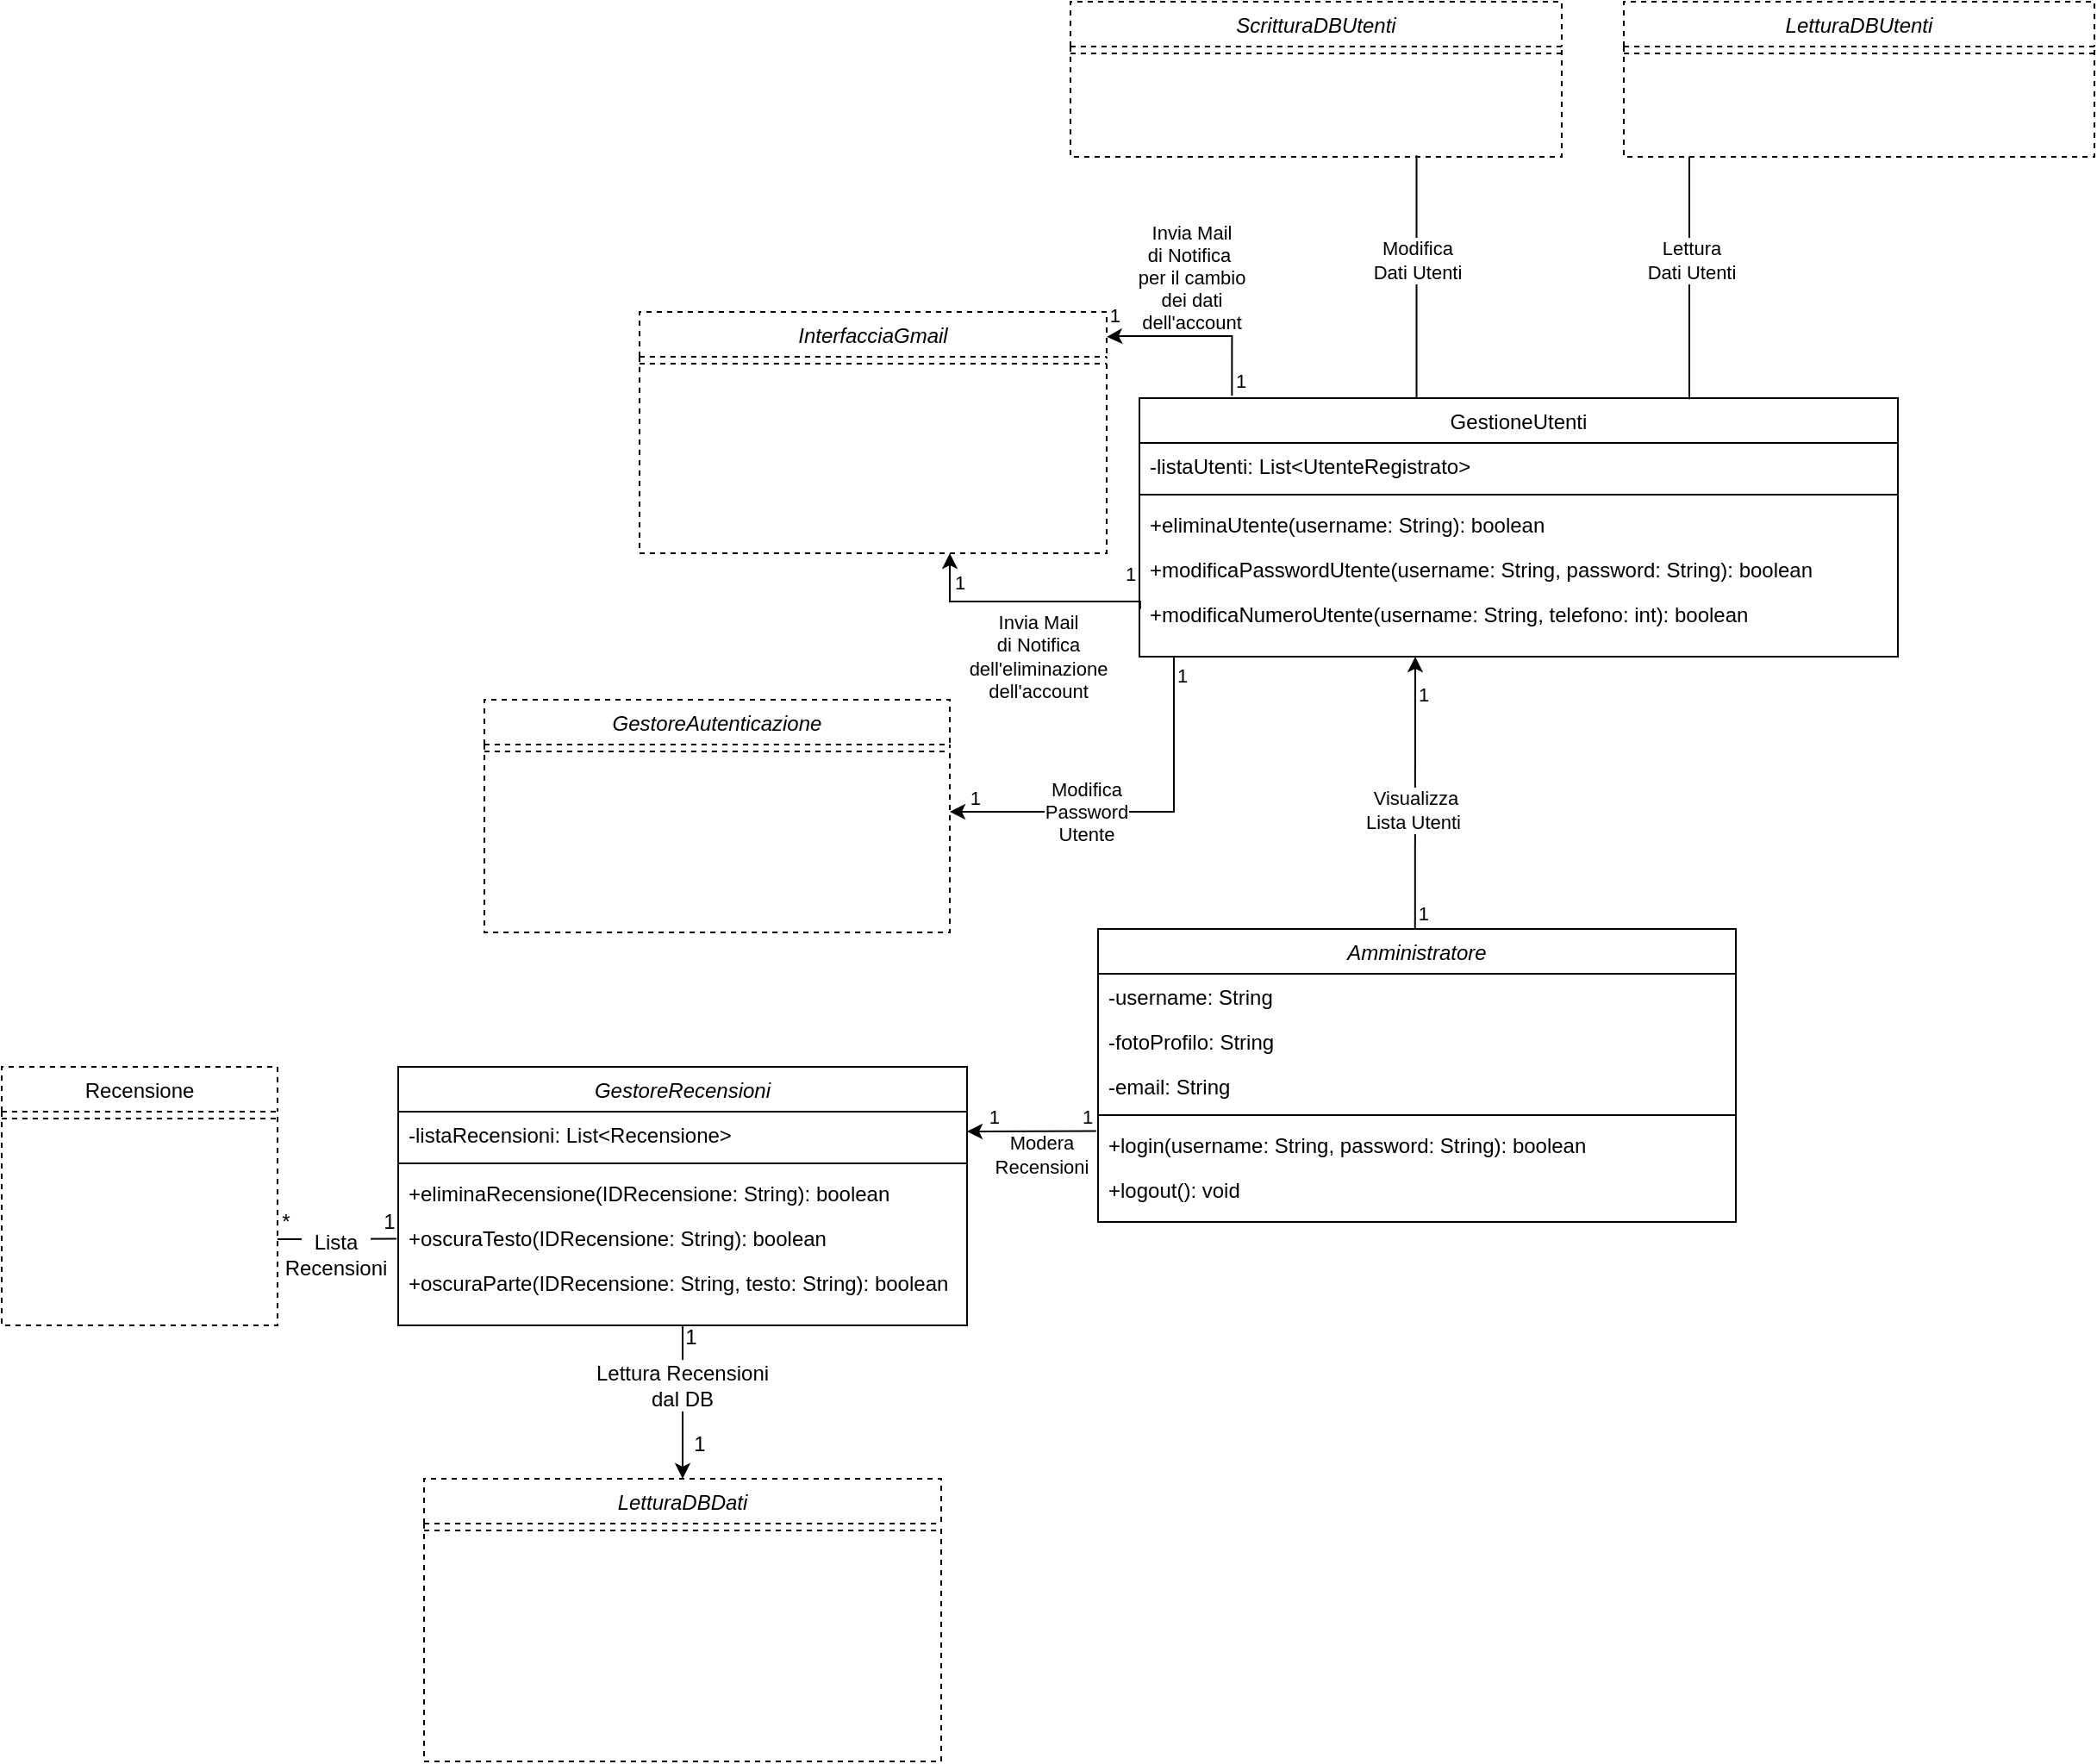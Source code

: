 <mxfile version="14.6.13" type="device"><diagram id="iIwB11UuC1nAAAc6Jcx-" name="Pagina-1"><mxGraphModel dx="1086" dy="2460" grid="1" gridSize="10" guides="1" tooltips="1" connect="1" arrows="1" fold="1" page="1" pageScale="1" pageWidth="1169" pageHeight="827" math="0" shadow="0"><root><mxCell id="0"/><mxCell id="1" parent="0"/><mxCell id="0tFyw0LHYblFeLZDbkMH-388" value="GestioneUtenti" style="swimlane;fontStyle=0;align=center;verticalAlign=top;childLayout=stackLayout;horizontal=1;startSize=26;horizontalStack=0;resizeParent=1;resizeLast=0;collapsible=1;marginBottom=0;rounded=0;shadow=0;strokeWidth=1;" vertex="1" parent="1"><mxGeometry x="1200" y="-720" width="440" height="150" as="geometry"><mxRectangle x="1080" y="-1080" width="170" height="26" as="alternateBounds"/></mxGeometry></mxCell><mxCell id="0tFyw0LHYblFeLZDbkMH-389" value="-listaUtenti: List&lt;UtenteRegistrato&gt;" style="text;align=left;verticalAlign=top;spacingLeft=4;spacingRight=4;overflow=hidden;rotatable=0;points=[[0,0.5],[1,0.5]];portConstraint=eastwest;" vertex="1" parent="0tFyw0LHYblFeLZDbkMH-388"><mxGeometry y="26" width="440" height="26" as="geometry"/></mxCell><mxCell id="0tFyw0LHYblFeLZDbkMH-390" value="" style="line;html=1;strokeWidth=1;align=left;verticalAlign=middle;spacingTop=-1;spacingLeft=3;spacingRight=3;rotatable=0;labelPosition=right;points=[];portConstraint=eastwest;" vertex="1" parent="0tFyw0LHYblFeLZDbkMH-388"><mxGeometry y="52" width="440" height="8" as="geometry"/></mxCell><mxCell id="0tFyw0LHYblFeLZDbkMH-391" value="+eliminaUtente(username: String): boolean" style="text;align=left;verticalAlign=top;spacingLeft=4;spacingRight=4;overflow=hidden;rotatable=0;points=[[0,0.5],[1,0.5]];portConstraint=eastwest;" vertex="1" parent="0tFyw0LHYblFeLZDbkMH-388"><mxGeometry y="60" width="440" height="26" as="geometry"/></mxCell><mxCell id="0tFyw0LHYblFeLZDbkMH-392" value="+modificaPasswordUtente(username: String, password: String): boolean" style="text;align=left;verticalAlign=top;spacingLeft=4;spacingRight=4;overflow=hidden;rotatable=0;points=[[0,0.5],[1,0.5]];portConstraint=eastwest;" vertex="1" parent="0tFyw0LHYblFeLZDbkMH-388"><mxGeometry y="86" width="440" height="26" as="geometry"/></mxCell><mxCell id="0tFyw0LHYblFeLZDbkMH-393" value="+modificaNumeroUtente(username: String, telefono: int): boolean" style="text;align=left;verticalAlign=top;spacingLeft=4;spacingRight=4;overflow=hidden;rotatable=0;points=[[0,0.5],[1,0.5]];portConstraint=eastwest;" vertex="1" parent="0tFyw0LHYblFeLZDbkMH-388"><mxGeometry y="112" width="440" height="26" as="geometry"/></mxCell><mxCell id="0tFyw0LHYblFeLZDbkMH-403" value="ScritturaDBUtenti" style="swimlane;fontStyle=2;align=center;verticalAlign=top;childLayout=stackLayout;horizontal=1;startSize=26;horizontalStack=0;resizeParent=1;resizeLast=0;collapsible=1;marginBottom=0;rounded=0;shadow=0;strokeWidth=1;dashed=1;" vertex="1" parent="1"><mxGeometry x="1160" y="-950" width="285" height="90" as="geometry"><mxRectangle x="625" y="-1170" width="160" height="26" as="alternateBounds"/></mxGeometry></mxCell><mxCell id="0tFyw0LHYblFeLZDbkMH-404" value="" style="line;html=1;strokeWidth=1;align=left;verticalAlign=middle;spacingTop=-1;spacingLeft=3;spacingRight=3;rotatable=0;labelPosition=right;points=[];portConstraint=eastwest;dashed=1;" vertex="1" parent="0tFyw0LHYblFeLZDbkMH-403"><mxGeometry y="26" width="285" height="8" as="geometry"/></mxCell><mxCell id="0tFyw0LHYblFeLZDbkMH-408" value="GestoreAutenticazione" style="swimlane;fontStyle=2;align=center;verticalAlign=top;childLayout=stackLayout;horizontal=1;startSize=26;horizontalStack=0;resizeParent=1;resizeLast=0;collapsible=1;marginBottom=0;rounded=0;shadow=0;strokeWidth=1;dashed=1;" vertex="1" parent="1"><mxGeometry x="820" y="-545" width="270" height="135" as="geometry"><mxRectangle x="960" y="120" width="160" height="26" as="alternateBounds"/></mxGeometry></mxCell><mxCell id="0tFyw0LHYblFeLZDbkMH-412" value="" style="line;html=1;strokeWidth=1;align=left;verticalAlign=middle;spacingTop=-1;spacingLeft=3;spacingRight=3;rotatable=0;labelPosition=right;points=[];portConstraint=eastwest;dashed=1;" vertex="1" parent="0tFyw0LHYblFeLZDbkMH-408"><mxGeometry y="26" width="270" height="8" as="geometry"/></mxCell><mxCell id="0tFyw0LHYblFeLZDbkMH-419" value="Amministratore" style="swimlane;fontStyle=2;align=center;verticalAlign=top;childLayout=stackLayout;horizontal=1;startSize=26;horizontalStack=0;resizeParent=1;resizeLast=0;collapsible=1;marginBottom=0;rounded=0;shadow=0;strokeWidth=1;" vertex="1" parent="1"><mxGeometry x="1176" y="-412" width="370" height="170" as="geometry"><mxRectangle x="960" y="120" width="160" height="26" as="alternateBounds"/></mxGeometry></mxCell><mxCell id="0tFyw0LHYblFeLZDbkMH-420" value="-username: String" style="text;align=left;verticalAlign=top;spacingLeft=4;spacingRight=4;overflow=hidden;rotatable=0;points=[[0,0.5],[1,0.5]];portConstraint=eastwest;" vertex="1" parent="0tFyw0LHYblFeLZDbkMH-419"><mxGeometry y="26" width="370" height="26" as="geometry"/></mxCell><mxCell id="0tFyw0LHYblFeLZDbkMH-421" value="-fotoProfilo: String" style="text;align=left;verticalAlign=top;spacingLeft=4;spacingRight=4;overflow=hidden;rotatable=0;points=[[0,0.5],[1,0.5]];portConstraint=eastwest;" vertex="1" parent="0tFyw0LHYblFeLZDbkMH-419"><mxGeometry y="52" width="370" height="26" as="geometry"/></mxCell><mxCell id="0tFyw0LHYblFeLZDbkMH-422" value="-email: String" style="text;align=left;verticalAlign=top;spacingLeft=4;spacingRight=4;overflow=hidden;rotatable=0;points=[[0,0.5],[1,0.5]];portConstraint=eastwest;" vertex="1" parent="0tFyw0LHYblFeLZDbkMH-419"><mxGeometry y="78" width="370" height="26" as="geometry"/></mxCell><mxCell id="0tFyw0LHYblFeLZDbkMH-423" value="" style="line;html=1;strokeWidth=1;align=left;verticalAlign=middle;spacingTop=-1;spacingLeft=3;spacingRight=3;rotatable=0;labelPosition=right;points=[];portConstraint=eastwest;" vertex="1" parent="0tFyw0LHYblFeLZDbkMH-419"><mxGeometry y="104" width="370" height="8" as="geometry"/></mxCell><mxCell id="0tFyw0LHYblFeLZDbkMH-424" value="+login(username: String, password: String): boolean" style="text;align=left;verticalAlign=top;spacingLeft=4;spacingRight=4;overflow=hidden;rotatable=0;points=[[0,0.5],[1,0.5]];portConstraint=eastwest;" vertex="1" parent="0tFyw0LHYblFeLZDbkMH-419"><mxGeometry y="112" width="370" height="26" as="geometry"/></mxCell><mxCell id="0tFyw0LHYblFeLZDbkMH-425" value="+logout(): void" style="text;align=left;verticalAlign=top;spacingLeft=4;spacingRight=4;overflow=hidden;rotatable=0;points=[[0,0.5],[1,0.5]];portConstraint=eastwest;" vertex="1" parent="0tFyw0LHYblFeLZDbkMH-419"><mxGeometry y="138" width="370" height="26" as="geometry"/></mxCell><mxCell id="0tFyw0LHYblFeLZDbkMH-442" value="LetturaDBUtenti" style="swimlane;fontStyle=2;align=center;verticalAlign=top;childLayout=stackLayout;horizontal=1;startSize=26;horizontalStack=0;resizeParent=1;resizeLast=0;collapsible=1;marginBottom=0;rounded=0;shadow=0;strokeWidth=1;dashed=1;" vertex="1" parent="1"><mxGeometry x="1481" y="-950" width="273" height="90" as="geometry"><mxRectangle x="260" y="-440" width="160" height="26" as="alternateBounds"/></mxGeometry></mxCell><mxCell id="0tFyw0LHYblFeLZDbkMH-443" value="" style="line;html=1;strokeWidth=1;align=left;verticalAlign=middle;spacingTop=-1;spacingLeft=3;spacingRight=3;rotatable=0;labelPosition=right;points=[];portConstraint=eastwest;dashed=1;" vertex="1" parent="0tFyw0LHYblFeLZDbkMH-442"><mxGeometry y="26" width="273" height="8" as="geometry"/></mxCell><mxCell id="0tFyw0LHYblFeLZDbkMH-463" value="InterfacciaGmail" style="swimlane;fontStyle=2;align=center;verticalAlign=top;childLayout=stackLayout;horizontal=1;startSize=26;horizontalStack=0;resizeParent=1;resizeLast=0;collapsible=1;marginBottom=0;rounded=0;shadow=0;strokeWidth=1;dashed=1;" vertex="1" parent="1"><mxGeometry x="910" y="-770" width="271" height="140" as="geometry"><mxRectangle x="960" y="120" width="160" height="26" as="alternateBounds"/></mxGeometry></mxCell><mxCell id="0tFyw0LHYblFeLZDbkMH-467" value="" style="line;html=1;strokeWidth=1;align=left;verticalAlign=middle;spacingTop=-1;spacingLeft=3;spacingRight=3;rotatable=0;labelPosition=right;points=[];portConstraint=eastwest;dashed=1;" vertex="1" parent="0tFyw0LHYblFeLZDbkMH-463"><mxGeometry y="26" width="271" height="8" as="geometry"/></mxCell><mxCell id="0tFyw0LHYblFeLZDbkMH-473" value="Recensione" style="swimlane;fontStyle=0;align=center;verticalAlign=top;childLayout=stackLayout;horizontal=1;startSize=26;horizontalStack=0;resizeParent=1;resizeLast=0;collapsible=1;marginBottom=0;rounded=0;shadow=0;strokeWidth=1;dashed=1;" vertex="1" parent="1"><mxGeometry x="540" y="-332" width="160" height="150" as="geometry"><mxRectangle x="340" y="380" width="170" height="26" as="alternateBounds"/></mxGeometry></mxCell><mxCell id="0tFyw0LHYblFeLZDbkMH-481" value="" style="line;html=1;strokeWidth=1;align=left;verticalAlign=middle;spacingTop=-1;spacingLeft=3;spacingRight=3;rotatable=0;labelPosition=right;points=[];portConstraint=eastwest;dashed=1;" vertex="1" parent="0tFyw0LHYblFeLZDbkMH-473"><mxGeometry y="26" width="160" height="8" as="geometry"/></mxCell><mxCell id="0tFyw0LHYblFeLZDbkMH-592" style="edgeStyle=orthogonalEdgeStyle;rounded=0;orthogonalLoop=1;jettySize=auto;html=1;exitX=0.5;exitY=1;exitDx=0;exitDy=0;" edge="1" parent="1" source="0tFyw0LHYblFeLZDbkMH-503" target="0tFyw0LHYblFeLZDbkMH-585"><mxGeometry relative="1" as="geometry"/></mxCell><mxCell id="0tFyw0LHYblFeLZDbkMH-503" value="GestoreRecensioni" style="swimlane;fontStyle=2;align=center;verticalAlign=top;childLayout=stackLayout;horizontal=1;startSize=26;horizontalStack=0;resizeParent=1;resizeLast=0;collapsible=1;marginBottom=0;rounded=0;shadow=0;strokeWidth=1;" vertex="1" parent="1"><mxGeometry x="770" y="-332" width="330" height="150" as="geometry"><mxRectangle x="860" y="-150" width="160" height="26" as="alternateBounds"/></mxGeometry></mxCell><mxCell id="0tFyw0LHYblFeLZDbkMH-504" value="-listaRecensioni: List&lt;Recensione&gt;" style="text;align=left;verticalAlign=top;spacingLeft=4;spacingRight=4;overflow=hidden;rotatable=0;points=[[0,0.5],[1,0.5]];portConstraint=eastwest;" vertex="1" parent="0tFyw0LHYblFeLZDbkMH-503"><mxGeometry y="26" width="330" height="26" as="geometry"/></mxCell><mxCell id="0tFyw0LHYblFeLZDbkMH-505" value="" style="line;html=1;strokeWidth=1;align=left;verticalAlign=middle;spacingTop=-1;spacingLeft=3;spacingRight=3;rotatable=0;labelPosition=right;points=[];portConstraint=eastwest;" vertex="1" parent="0tFyw0LHYblFeLZDbkMH-503"><mxGeometry y="52" width="330" height="8" as="geometry"/></mxCell><mxCell id="0tFyw0LHYblFeLZDbkMH-506" value="+eliminaRecensione(IDRecensione: String): boolean" style="text;align=left;verticalAlign=top;spacingLeft=4;spacingRight=4;overflow=hidden;rotatable=0;points=[[0,0.5],[1,0.5]];portConstraint=eastwest;" vertex="1" parent="0tFyw0LHYblFeLZDbkMH-503"><mxGeometry y="60" width="330" height="26" as="geometry"/></mxCell><mxCell id="0tFyw0LHYblFeLZDbkMH-507" value="+oscuraTesto(IDRecensione: String): boolean" style="text;align=left;verticalAlign=top;spacingLeft=4;spacingRight=4;overflow=hidden;rotatable=0;points=[[0,0.5],[1,0.5]];portConstraint=eastwest;" vertex="1" parent="0tFyw0LHYblFeLZDbkMH-503"><mxGeometry y="86" width="330" height="26" as="geometry"/></mxCell><mxCell id="0tFyw0LHYblFeLZDbkMH-508" value="+oscuraParte(IDRecensione: String, testo: String): boolean" style="text;align=left;verticalAlign=top;spacingLeft=4;spacingRight=4;overflow=hidden;rotatable=0;points=[[0,0.5],[1,0.5]];portConstraint=eastwest;" vertex="1" parent="0tFyw0LHYblFeLZDbkMH-503"><mxGeometry y="112" width="330" height="26" as="geometry"/></mxCell><mxCell id="0tFyw0LHYblFeLZDbkMH-509" value="" style="endArrow=none;html=1;exitX=0;exitY=1;exitDx=0;exitDy=0;entryX=0.91;entryY=0.99;entryDx=0;entryDy=0;entryPerimeter=0;" edge="1" parent="1" source="0tFyw0LHYblFeLZDbkMH-510" target="0tFyw0LHYblFeLZDbkMH-511"><mxGeometry width="50" height="50" relative="1" as="geometry"><mxPoint x="700.48" y="-360.904" as="sourcePoint"/><mxPoint x="769" y="-231" as="targetPoint"/></mxGeometry></mxCell><mxCell id="0tFyw0LHYblFeLZDbkMH-510" value="*" style="text;html=1;strokeColor=none;fillColor=none;align=center;verticalAlign=middle;whiteSpace=wrap;rounded=0;" vertex="1" parent="1"><mxGeometry x="700" y="-252" width="10" height="20" as="geometry"/></mxCell><mxCell id="0tFyw0LHYblFeLZDbkMH-511" value="1" style="text;html=1;strokeColor=none;fillColor=none;align=center;verticalAlign=middle;whiteSpace=wrap;rounded=0;" vertex="1" parent="1"><mxGeometry x="760" y="-252" width="10" height="20" as="geometry"/></mxCell><mxCell id="0tFyw0LHYblFeLZDbkMH-512" value="Lista&lt;br&gt;Recensioni" style="text;html=1;strokeColor=none;align=center;verticalAlign=middle;whiteSpace=wrap;rounded=0;fillColor=#ffffff;" vertex="1" parent="1"><mxGeometry x="714" y="-233" width="40" height="20" as="geometry"/></mxCell><mxCell id="0tFyw0LHYblFeLZDbkMH-513" value="" style="endArrow=classic;html=1;entryX=1;entryY=0.25;entryDx=0;entryDy=0;exitX=-0.003;exitY=0.512;exitDx=0;exitDy=0;exitPerimeter=0;" edge="1" parent="1" target="0tFyw0LHYblFeLZDbkMH-503"><mxGeometry relative="1" as="geometry"><mxPoint x="1174.89" y="-294.688" as="sourcePoint"/><mxPoint x="1080" y="498" as="targetPoint"/></mxGeometry></mxCell><mxCell id="0tFyw0LHYblFeLZDbkMH-514" value="Modera&lt;br&gt;Recensioni" style="edgeLabel;resizable=0;html=1;align=center;verticalAlign=middle;" connectable="0" vertex="1" parent="0tFyw0LHYblFeLZDbkMH-513"><mxGeometry relative="1" as="geometry"><mxPoint x="5" y="13" as="offset"/></mxGeometry></mxCell><mxCell id="0tFyw0LHYblFeLZDbkMH-515" value="1" style="edgeLabel;resizable=0;html=1;align=left;verticalAlign=bottom;" connectable="0" vertex="1" parent="0tFyw0LHYblFeLZDbkMH-513"><mxGeometry x="-1" relative="1" as="geometry"><mxPoint x="-10" as="offset"/></mxGeometry></mxCell><mxCell id="0tFyw0LHYblFeLZDbkMH-516" value="1" style="edgeLabel;resizable=0;html=1;align=right;verticalAlign=bottom;" connectable="0" vertex="1" parent="0tFyw0LHYblFeLZDbkMH-513"><mxGeometry x="1" relative="1" as="geometry"><mxPoint x="20" as="offset"/></mxGeometry></mxCell><mxCell id="0tFyw0LHYblFeLZDbkMH-517" value="1" style="text;html=1;strokeColor=none;fillColor=none;align=center;verticalAlign=middle;whiteSpace=wrap;rounded=0;" vertex="1" parent="1"><mxGeometry x="935" y="-185" width="10" height="20" as="geometry"/></mxCell><mxCell id="0tFyw0LHYblFeLZDbkMH-518" value="Lettura Recensioni dal DB" style="text;html=1;strokeColor=none;align=center;verticalAlign=middle;whiteSpace=wrap;rounded=0;fillColor=#ffffff;" vertex="1" parent="1"><mxGeometry x="877.25" y="-162" width="115.5" height="30" as="geometry"/></mxCell><mxCell id="0tFyw0LHYblFeLZDbkMH-543" value="" style="endArrow=none;html=1;endFill=0;startArrow=classic;startFill=1;entryX=0.497;entryY=-0.001;entryDx=0;entryDy=0;entryPerimeter=0;" edge="1" parent="1" target="0tFyw0LHYblFeLZDbkMH-419"><mxGeometry relative="1" as="geometry"><mxPoint x="1360" y="-570" as="sourcePoint"/><mxPoint x="1370" y="-280" as="targetPoint"/></mxGeometry></mxCell><mxCell id="0tFyw0LHYblFeLZDbkMH-544" value="Visualizza&lt;br&gt;Lista Utenti&amp;nbsp;" style="edgeLabel;resizable=0;html=1;align=center;verticalAlign=middle;" connectable="0" vertex="1" parent="0tFyw0LHYblFeLZDbkMH-543"><mxGeometry relative="1" as="geometry"><mxPoint y="10" as="offset"/></mxGeometry></mxCell><mxCell id="0tFyw0LHYblFeLZDbkMH-545" value="1" style="edgeLabel;resizable=0;html=1;align=left;verticalAlign=bottom;" connectable="0" vertex="1" parent="0tFyw0LHYblFeLZDbkMH-543"><mxGeometry x="-1" relative="1" as="geometry"><mxPoint y="30" as="offset"/></mxGeometry></mxCell><mxCell id="0tFyw0LHYblFeLZDbkMH-546" value="1" style="edgeLabel;resizable=0;html=1;align=right;verticalAlign=bottom;" connectable="0" vertex="1" parent="0tFyw0LHYblFeLZDbkMH-543"><mxGeometry x="1" relative="1" as="geometry"><mxPoint x="9" as="offset"/></mxGeometry></mxCell><mxCell id="0tFyw0LHYblFeLZDbkMH-547" value="" style="endArrow=classic;html=1;edgeStyle=orthogonalEdgeStyle;rounded=0;entryX=1;entryY=0.5;entryDx=0;entryDy=0;exitX=0;exitY=1;exitDx=0;exitDy=0;" edge="1" parent="1" source="0tFyw0LHYblFeLZDbkMH-388"><mxGeometry relative="1" as="geometry"><mxPoint x="1200" y="-480" as="sourcePoint"/><mxPoint x="1090" y="-480" as="targetPoint"/><Array as="points"><mxPoint x="1220" y="-570"/><mxPoint x="1220" y="-480"/></Array></mxGeometry></mxCell><mxCell id="0tFyw0LHYblFeLZDbkMH-548" value="Modifica&lt;br&gt;Password&lt;br&gt;Utente" style="edgeLabel;resizable=0;html=1;align=center;verticalAlign=middle;" connectable="0" vertex="1" parent="0tFyw0LHYblFeLZDbkMH-547"><mxGeometry relative="1" as="geometry"><mxPoint x="-41" as="offset"/></mxGeometry></mxCell><mxCell id="0tFyw0LHYblFeLZDbkMH-549" value="1" style="edgeLabel;resizable=0;html=1;align=left;verticalAlign=bottom;" connectable="0" vertex="1" parent="0tFyw0LHYblFeLZDbkMH-547"><mxGeometry x="-1" relative="1" as="geometry"><mxPoint x="20" y="19" as="offset"/></mxGeometry></mxCell><mxCell id="0tFyw0LHYblFeLZDbkMH-550" value="1" style="edgeLabel;resizable=0;html=1;align=right;verticalAlign=bottom;" connectable="0" vertex="1" parent="0tFyw0LHYblFeLZDbkMH-547"><mxGeometry x="1" relative="1" as="geometry"><mxPoint x="18" as="offset"/></mxGeometry></mxCell><mxCell id="0tFyw0LHYblFeLZDbkMH-577" value="" style="endArrow=classic;html=1;exitX=0.122;exitY=-0.009;exitDx=0;exitDy=0;entryX=1;entryY=0.103;entryDx=0;entryDy=0;edgeStyle=orthogonalEdgeStyle;rounded=0;exitPerimeter=0;entryPerimeter=0;" edge="1" parent="1" source="0tFyw0LHYblFeLZDbkMH-388" target="0tFyw0LHYblFeLZDbkMH-463"><mxGeometry relative="1" as="geometry"><mxPoint x="1102.5" y="-890" as="sourcePoint"/><mxPoint x="1200" y="-781" as="targetPoint"/><Array as="points"><mxPoint x="1254" y="-756"/><mxPoint x="1191" y="-756"/></Array></mxGeometry></mxCell><mxCell id="0tFyw0LHYblFeLZDbkMH-578" value="Invia Mail&lt;br&gt;di Notifica&amp;nbsp;&lt;br&gt;per il cambio&lt;br&gt;dei dati&lt;br&gt;dell'account" style="edgeLabel;resizable=0;html=1;align=center;verticalAlign=middle;" connectable="0" vertex="1" parent="0tFyw0LHYblFeLZDbkMH-577"><mxGeometry relative="1" as="geometry"><mxPoint x="-5" y="-34" as="offset"/></mxGeometry></mxCell><mxCell id="0tFyw0LHYblFeLZDbkMH-579" value="1" style="edgeLabel;resizable=0;html=1;align=left;verticalAlign=bottom;" connectable="0" vertex="1" parent="0tFyw0LHYblFeLZDbkMH-577"><mxGeometry x="-1" relative="1" as="geometry"><mxPoint as="offset"/></mxGeometry></mxCell><mxCell id="0tFyw0LHYblFeLZDbkMH-580" value="1" style="edgeLabel;resizable=0;html=1;align=right;verticalAlign=bottom;" connectable="0" vertex="1" parent="0tFyw0LHYblFeLZDbkMH-577"><mxGeometry x="1" relative="1" as="geometry"><mxPoint x="9" y="-4" as="offset"/></mxGeometry></mxCell><mxCell id="0tFyw0LHYblFeLZDbkMH-581" value="" style="endArrow=classic;html=1;exitX=0.001;exitY=0.4;exitDx=0;exitDy=0;edgeStyle=orthogonalEdgeStyle;rounded=0;exitPerimeter=0;" edge="1" parent="1" source="0tFyw0LHYblFeLZDbkMH-393"><mxGeometry relative="1" as="geometry"><mxPoint x="1152.68" y="-567.35" as="sourcePoint"/><mxPoint x="1090" y="-630" as="targetPoint"/><Array as="points"><mxPoint x="1200" y="-602"/><mxPoint x="1090" y="-602"/></Array></mxGeometry></mxCell><mxCell id="0tFyw0LHYblFeLZDbkMH-582" value="Invia Mail&lt;br&gt;di Notifica&lt;br&gt;dell'eliminazione&lt;br&gt;dell'account" style="edgeLabel;resizable=0;html=1;align=center;verticalAlign=middle;" connectable="0" vertex="1" parent="0tFyw0LHYblFeLZDbkMH-581"><mxGeometry relative="1" as="geometry"><mxPoint x="7" y="32" as="offset"/></mxGeometry></mxCell><mxCell id="0tFyw0LHYblFeLZDbkMH-583" value="1" style="edgeLabel;resizable=0;html=1;align=left;verticalAlign=bottom;" connectable="0" vertex="1" parent="0tFyw0LHYblFeLZDbkMH-581"><mxGeometry x="-1" relative="1" as="geometry"><mxPoint x="-10" y="-12" as="offset"/></mxGeometry></mxCell><mxCell id="0tFyw0LHYblFeLZDbkMH-584" value="1" style="edgeLabel;resizable=0;html=1;align=left;verticalAlign=bottom;" connectable="0" vertex="1" parent="1"><mxGeometry x="1091" y="-605.0" as="geometry"/></mxCell><mxCell id="0tFyw0LHYblFeLZDbkMH-585" value="LetturaDBDati" style="swimlane;fontStyle=2;align=center;verticalAlign=top;childLayout=stackLayout;horizontal=1;startSize=26;horizontalStack=0;resizeParent=1;resizeLast=0;collapsible=1;marginBottom=0;rounded=0;shadow=0;strokeWidth=1;dashed=1;" vertex="1" parent="1"><mxGeometry x="785" y="-93" width="300" height="164" as="geometry"><mxRectangle x="-140" y="400" width="160" height="26" as="alternateBounds"/></mxGeometry></mxCell><mxCell id="0tFyw0LHYblFeLZDbkMH-586" value="" style="line;html=1;strokeWidth=1;align=left;verticalAlign=middle;spacingTop=-1;spacingLeft=3;spacingRight=3;rotatable=0;labelPosition=right;points=[];portConstraint=eastwest;dashed=1;" vertex="1" parent="0tFyw0LHYblFeLZDbkMH-585"><mxGeometry y="26" width="300" height="8" as="geometry"/></mxCell><mxCell id="0tFyw0LHYblFeLZDbkMH-593" value="1" style="text;html=1;strokeColor=none;fillColor=none;align=center;verticalAlign=middle;whiteSpace=wrap;rounded=0;" vertex="1" parent="1"><mxGeometry x="940" y="-123" width="10" height="20" as="geometry"/></mxCell><mxCell id="0tFyw0LHYblFeLZDbkMH-594" value="" style="endArrow=none;html=1;exitX=0.725;exitY=0.004;exitDx=0;exitDy=0;exitPerimeter=0;" edge="1" parent="1" source="0tFyw0LHYblFeLZDbkMH-388"><mxGeometry width="50" height="50" relative="1" as="geometry"><mxPoint x="1420" y="-730" as="sourcePoint"/><mxPoint x="1519" y="-860.233" as="targetPoint"/></mxGeometry></mxCell><mxCell id="0tFyw0LHYblFeLZDbkMH-595" value="" style="endArrow=none;html=1;exitX=0.725;exitY=0.004;exitDx=0;exitDy=0;exitPerimeter=0;" edge="1" parent="1"><mxGeometry width="50" height="50" relative="1" as="geometry"><mxPoint x="1360.76" y="-720.0" as="sourcePoint"/><mxPoint x="1360.76" y="-860.833" as="targetPoint"/></mxGeometry></mxCell><mxCell id="0tFyw0LHYblFeLZDbkMH-596" value="Modifica&lt;br&gt;Dati Utenti" style="edgeLabel;resizable=0;html=1;align=center;verticalAlign=middle;" connectable="0" vertex="1" parent="1"><mxGeometry x="1361.005" y="-800.0" as="geometry"/></mxCell><mxCell id="0tFyw0LHYblFeLZDbkMH-597" value="Lettura&lt;br&gt;Dati Utenti" style="edgeLabel;resizable=0;html=1;align=center;verticalAlign=middle;" connectable="0" vertex="1" parent="1"><mxGeometry x="1520.005" y="-800.0" as="geometry"/></mxCell></root></mxGraphModel></diagram></mxfile>